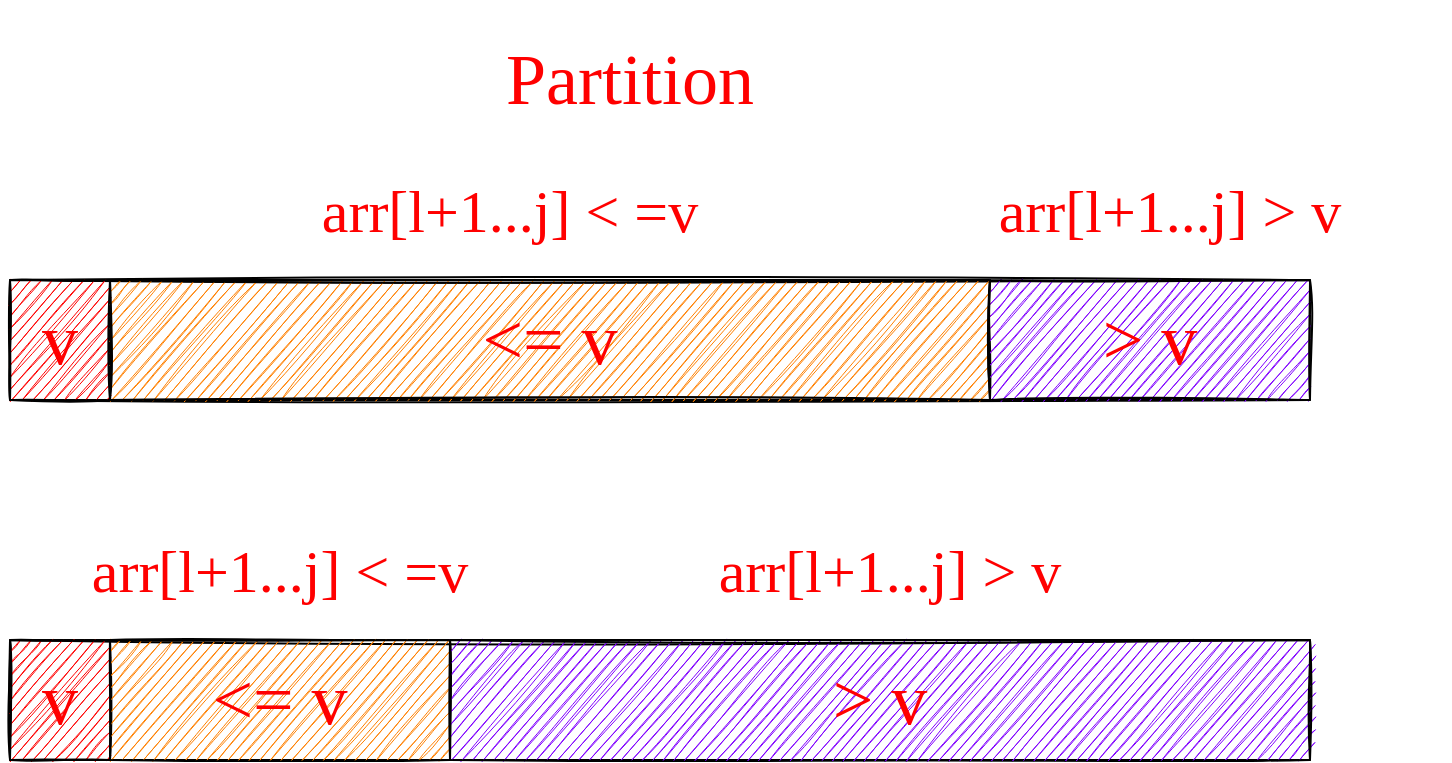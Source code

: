 <mxfile version="14.8.0" type="github">
  <diagram id="mAe1eP35NKUFFE3V6qrp" name="Page-1">
    <mxGraphModel dx="1038" dy="547" grid="1" gridSize="10" guides="1" tooltips="1" connect="1" arrows="1" fold="1" page="1" pageScale="1" pageWidth="1169" pageHeight="827" math="0" shadow="0">
      <root>
        <mxCell id="0" />
        <mxCell id="1" parent="0" />
        <mxCell id="CoesgLs1GWu-mmhLXr6r-1" value="" style="rounded=0;whiteSpace=wrap;html=1;sketch=1;" vertex="1" parent="1">
          <mxGeometry x="190" y="290" width="650" height="60" as="geometry" />
        </mxCell>
        <mxCell id="CoesgLs1GWu-mmhLXr6r-3" value="Partition" style="text;html=1;strokeColor=none;fillColor=none;align=center;verticalAlign=middle;whiteSpace=wrap;rounded=0;sketch=1;fontFamily=中国式手写风;fontSize=36;fontColor=#FF0000;" vertex="1" parent="1">
          <mxGeometry x="400" y="150" width="200" height="80" as="geometry" />
        </mxCell>
        <mxCell id="CoesgLs1GWu-mmhLXr6r-4" value="v" style="rounded=0;whiteSpace=wrap;html=1;sketch=1;fontFamily=中国式手写风;fontSize=36;fontColor=#FF0000;fillColor=#FF0000;" vertex="1" parent="1">
          <mxGeometry x="190" y="290" width="50" height="60" as="geometry" />
        </mxCell>
        <mxCell id="CoesgLs1GWu-mmhLXr6r-5" value="&amp;lt;= v" style="rounded=0;whiteSpace=wrap;html=1;sketch=1;fontFamily=中国式手写风;fontSize=36;fontColor=#FF0000;fillColor=#FF8000;" vertex="1" parent="1">
          <mxGeometry x="240" y="290" width="440" height="60" as="geometry" />
        </mxCell>
        <mxCell id="CoesgLs1GWu-mmhLXr6r-6" value="&amp;gt; v" style="rounded=0;whiteSpace=wrap;html=1;sketch=1;fontFamily=中国式手写风;fontSize=36;fontColor=#FF0000;fillColor=#7F00FF;" vertex="1" parent="1">
          <mxGeometry x="680" y="290" width="160" height="60" as="geometry" />
        </mxCell>
        <mxCell id="CoesgLs1GWu-mmhLXr6r-7" value="arr[l+1...j] &amp;lt; =v" style="text;html=1;strokeColor=none;fillColor=none;align=center;verticalAlign=middle;whiteSpace=wrap;rounded=0;sketch=1;fontFamily=中国式手写风;fontSize=30;fontColor=#FF0000;" vertex="1" parent="1">
          <mxGeometry x="300" y="220" width="280" height="70" as="geometry" />
        </mxCell>
        <mxCell id="CoesgLs1GWu-mmhLXr6r-8" value="arr[l+1...j] &amp;gt; v" style="text;html=1;strokeColor=none;fillColor=none;align=center;verticalAlign=middle;whiteSpace=wrap;rounded=0;sketch=1;fontFamily=中国式手写风;fontSize=30;fontColor=#FF0000;" vertex="1" parent="1">
          <mxGeometry x="630" y="220" width="280" height="70" as="geometry" />
        </mxCell>
        <mxCell id="CoesgLs1GWu-mmhLXr6r-9" value="" style="rounded=0;whiteSpace=wrap;html=1;sketch=1;" vertex="1" parent="1">
          <mxGeometry x="190" y="470" width="650" height="60" as="geometry" />
        </mxCell>
        <mxCell id="CoesgLs1GWu-mmhLXr6r-10" value="v" style="rounded=0;whiteSpace=wrap;html=1;sketch=1;fontFamily=中国式手写风;fontSize=36;fontColor=#FF0000;fillColor=#FF0000;" vertex="1" parent="1">
          <mxGeometry x="190" y="470" width="50" height="60" as="geometry" />
        </mxCell>
        <mxCell id="CoesgLs1GWu-mmhLXr6r-11" value="&amp;lt;= v" style="rounded=0;whiteSpace=wrap;html=1;sketch=1;fontFamily=中国式手写风;fontSize=36;fontColor=#FF0000;fillColor=#FF8000;" vertex="1" parent="1">
          <mxGeometry x="240" y="470" width="170" height="60" as="geometry" />
        </mxCell>
        <mxCell id="CoesgLs1GWu-mmhLXr6r-12" value="&amp;gt; v" style="rounded=0;whiteSpace=wrap;html=1;sketch=1;fontFamily=中国式手写风;fontSize=36;fontColor=#FF0000;fillColor=#7F00FF;" vertex="1" parent="1">
          <mxGeometry x="410" y="470" width="430" height="60" as="geometry" />
        </mxCell>
        <mxCell id="CoesgLs1GWu-mmhLXr6r-13" value="arr[l+1...j] &amp;lt; =v" style="text;html=1;strokeColor=none;fillColor=none;align=center;verticalAlign=middle;whiteSpace=wrap;rounded=0;sketch=1;fontFamily=中国式手写风;fontSize=30;fontColor=#FF0000;" vertex="1" parent="1">
          <mxGeometry x="185" y="400" width="280" height="70" as="geometry" />
        </mxCell>
        <mxCell id="CoesgLs1GWu-mmhLXr6r-14" value="arr[l+1...j] &amp;gt; v" style="text;html=1;strokeColor=none;fillColor=none;align=center;verticalAlign=middle;whiteSpace=wrap;rounded=0;sketch=1;fontFamily=中国式手写风;fontSize=30;fontColor=#FF0000;" vertex="1" parent="1">
          <mxGeometry x="490" y="400" width="280" height="70" as="geometry" />
        </mxCell>
      </root>
    </mxGraphModel>
  </diagram>
</mxfile>
